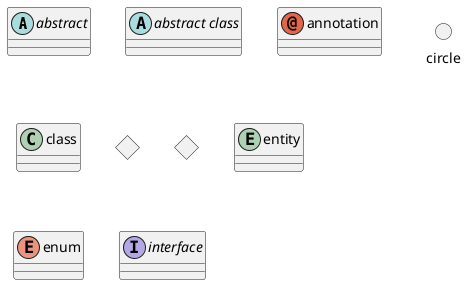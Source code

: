 @startuml
abstract        abstract
abstract class  "abstract class"
annotation      annotation
circle          circle
class           class
diamond         diamond
<>              diamond_short_form
entity          entity
enum            enum
interface       interface
@enduml
